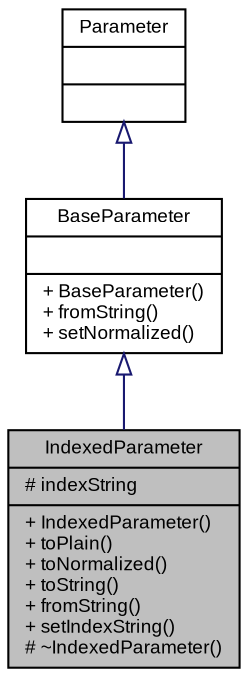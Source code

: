 digraph G
{
  bgcolor="transparent";
  edge [fontname="Arial",fontsize="9",labelfontname="Arial",labelfontsize="9"];
  node [fontname="Arial",fontsize="9",shape=record];
  Node1 [label="{IndexedParameter\n|# indexString\l|+ IndexedParameter()\l+ toPlain()\l+ toNormalized()\l+ toString()\l+ fromString()\l+ setIndexString()\l# ~IndexedParameter()\l}",height=0.2,width=0.4,color="black", fillcolor="grey75", style="filled" fontcolor="black"];
  Node2 -> Node1 [dir=back,color="midnightblue",fontsize="9",style="solid",arrowtail="empty",fontname="Arial"];
  Node2 [label="{BaseParameter\n||+ BaseParameter()\l+ fromString()\l+ setNormalized()\l}",height=0.2,width=0.4,color="black",URL="$classSteinberg_1_1Vst_1_1mda_1_1BaseParameter.html"];
  Node3 -> Node2 [dir=back,color="midnightblue",fontsize="9",style="solid",arrowtail="empty",fontname="Arial"];
  Node3 [label="{Parameter\n||}",height=0.2,width=0.4,color="black",URL="vstsdk.tag$classSteinberg_1_1Vst_1_1Parameter.html"];
}
